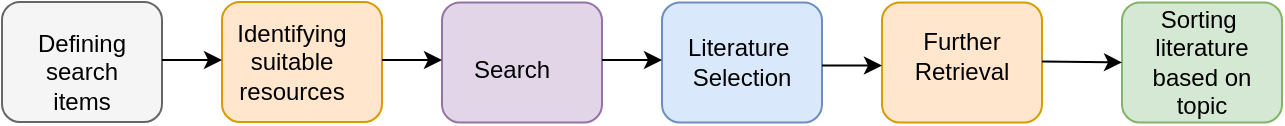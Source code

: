 <mxfile version="20.6.0" type="device"><diagram id="Ec1LtGf0p6bhcj6stm2I" name="Page-1"><mxGraphModel dx="744" dy="393" grid="1" gridSize="10" guides="1" tooltips="1" connect="1" arrows="1" fold="1" page="1" pageScale="1" pageWidth="850" pageHeight="1100" math="0" shadow="0"><root><mxCell id="0"/><mxCell id="1" parent="0"/><mxCell id="XmpVlfXSaBpUcIBrfbdI-1" value="" style="rounded=1;whiteSpace=wrap;html=1;fillColor=#f5f5f5;strokeColor=#666666;fontColor=#333333;" vertex="1" parent="1"><mxGeometry x="80" y="130" width="80" height="60" as="geometry"/></mxCell><mxCell id="XmpVlfXSaBpUcIBrfbdI-2" value="Defining search items" style="text;html=1;strokeColor=none;fillColor=none;align=center;verticalAlign=middle;whiteSpace=wrap;rounded=0;" vertex="1" parent="1"><mxGeometry x="85" y="141.5" width="70" height="47.5" as="geometry"/></mxCell><mxCell id="XmpVlfXSaBpUcIBrfbdI-22" value="" style="rounded=1;whiteSpace=wrap;html=1;fillColor=#ffe6cc;strokeColor=#d79b00;" vertex="1" parent="1"><mxGeometry x="190" y="130" width="80" height="60" as="geometry"/></mxCell><mxCell id="XmpVlfXSaBpUcIBrfbdI-23" value="" style="rounded=1;whiteSpace=wrap;html=1;fillColor=#e1d5e7;strokeColor=#9673a6;" vertex="1" parent="1"><mxGeometry x="300" y="130.25" width="80" height="60" as="geometry"/></mxCell><mxCell id="XmpVlfXSaBpUcIBrfbdI-24" value="" style="rounded=1;whiteSpace=wrap;html=1;fillColor=#dae8fc;strokeColor=#6c8ebf;" vertex="1" parent="1"><mxGeometry x="410" y="130.25" width="80" height="60" as="geometry"/></mxCell><mxCell id="XmpVlfXSaBpUcIBrfbdI-25" value="" style="rounded=1;whiteSpace=wrap;html=1;fillColor=#ffe6cc;strokeColor=#d79b00;" vertex="1" parent="1"><mxGeometry x="520" y="130.25" width="80" height="60" as="geometry"/></mxCell><mxCell id="XmpVlfXSaBpUcIBrfbdI-26" value="" style="rounded=1;whiteSpace=wrap;html=1;fillColor=#d5e8d4;strokeColor=#82b366;" vertex="1" parent="1"><mxGeometry x="640" y="130.25" width="80" height="60" as="geometry"/></mxCell><mxCell id="XmpVlfXSaBpUcIBrfbdI-27" value="Identifying suitable resources" style="text;html=1;strokeColor=none;fillColor=none;align=center;verticalAlign=middle;whiteSpace=wrap;rounded=0;" vertex="1" parent="1"><mxGeometry x="195" y="145.25" width="60" height="30" as="geometry"/></mxCell><mxCell id="XmpVlfXSaBpUcIBrfbdI-28" value="Search" style="text;html=1;strokeColor=none;fillColor=none;align=center;verticalAlign=middle;whiteSpace=wrap;rounded=0;" vertex="1" parent="1"><mxGeometry x="305" y="149.25" width="60" height="30" as="geometry"/></mxCell><mxCell id="XmpVlfXSaBpUcIBrfbdI-29" value="Literature&amp;nbsp;&lt;br&gt;Selection" style="text;html=1;strokeColor=none;fillColor=none;align=center;verticalAlign=middle;whiteSpace=wrap;rounded=0;" vertex="1" parent="1"><mxGeometry x="420" y="145.25" width="60" height="30" as="geometry"/></mxCell><mxCell id="XmpVlfXSaBpUcIBrfbdI-30" value="Further Retrieval" style="text;html=1;strokeColor=none;fillColor=none;align=center;verticalAlign=middle;whiteSpace=wrap;rounded=0;" vertex="1" parent="1"><mxGeometry x="530" y="141.5" width="60" height="30" as="geometry"/></mxCell><mxCell id="XmpVlfXSaBpUcIBrfbdI-31" value="Sorting&amp;nbsp; literature&lt;br&gt;based on topic" style="text;html=1;strokeColor=none;fillColor=none;align=center;verticalAlign=middle;whiteSpace=wrap;rounded=0;" vertex="1" parent="1"><mxGeometry x="650" y="144.5" width="60" height="30" as="geometry"/></mxCell><mxCell id="XmpVlfXSaBpUcIBrfbdI-32" value="" style="endArrow=classic;html=1;rounded=0;" edge="1" parent="1"><mxGeometry width="50" height="50" relative="1" as="geometry"><mxPoint x="160" y="159" as="sourcePoint"/><mxPoint x="190" y="159" as="targetPoint"/></mxGeometry></mxCell><mxCell id="XmpVlfXSaBpUcIBrfbdI-33" value="" style="endArrow=classic;html=1;rounded=0;" edge="1" parent="1"><mxGeometry width="50" height="50" relative="1" as="geometry"><mxPoint x="270" y="159" as="sourcePoint"/><mxPoint x="300" y="159" as="targetPoint"/></mxGeometry></mxCell><mxCell id="XmpVlfXSaBpUcIBrfbdI-34" value="" style="endArrow=classic;html=1;rounded=0;" edge="1" parent="1"><mxGeometry width="50" height="50" relative="1" as="geometry"><mxPoint x="380" y="159" as="sourcePoint"/><mxPoint x="410" y="159" as="targetPoint"/></mxGeometry></mxCell><mxCell id="XmpVlfXSaBpUcIBrfbdI-35" value="" style="endArrow=classic;html=1;rounded=0;" edge="1" parent="1"><mxGeometry width="50" height="50" relative="1" as="geometry"><mxPoint x="490" y="161.75" as="sourcePoint"/><mxPoint x="520" y="161.75" as="targetPoint"/></mxGeometry></mxCell><mxCell id="XmpVlfXSaBpUcIBrfbdI-36" value="" style="endArrow=classic;html=1;rounded=0;entryX=0;entryY=0.5;entryDx=0;entryDy=0;" edge="1" parent="1" target="XmpVlfXSaBpUcIBrfbdI-26"><mxGeometry width="50" height="50" relative="1" as="geometry"><mxPoint x="600" y="159.75" as="sourcePoint"/><mxPoint x="630" y="159.75" as="targetPoint"/></mxGeometry></mxCell></root></mxGraphModel></diagram></mxfile>